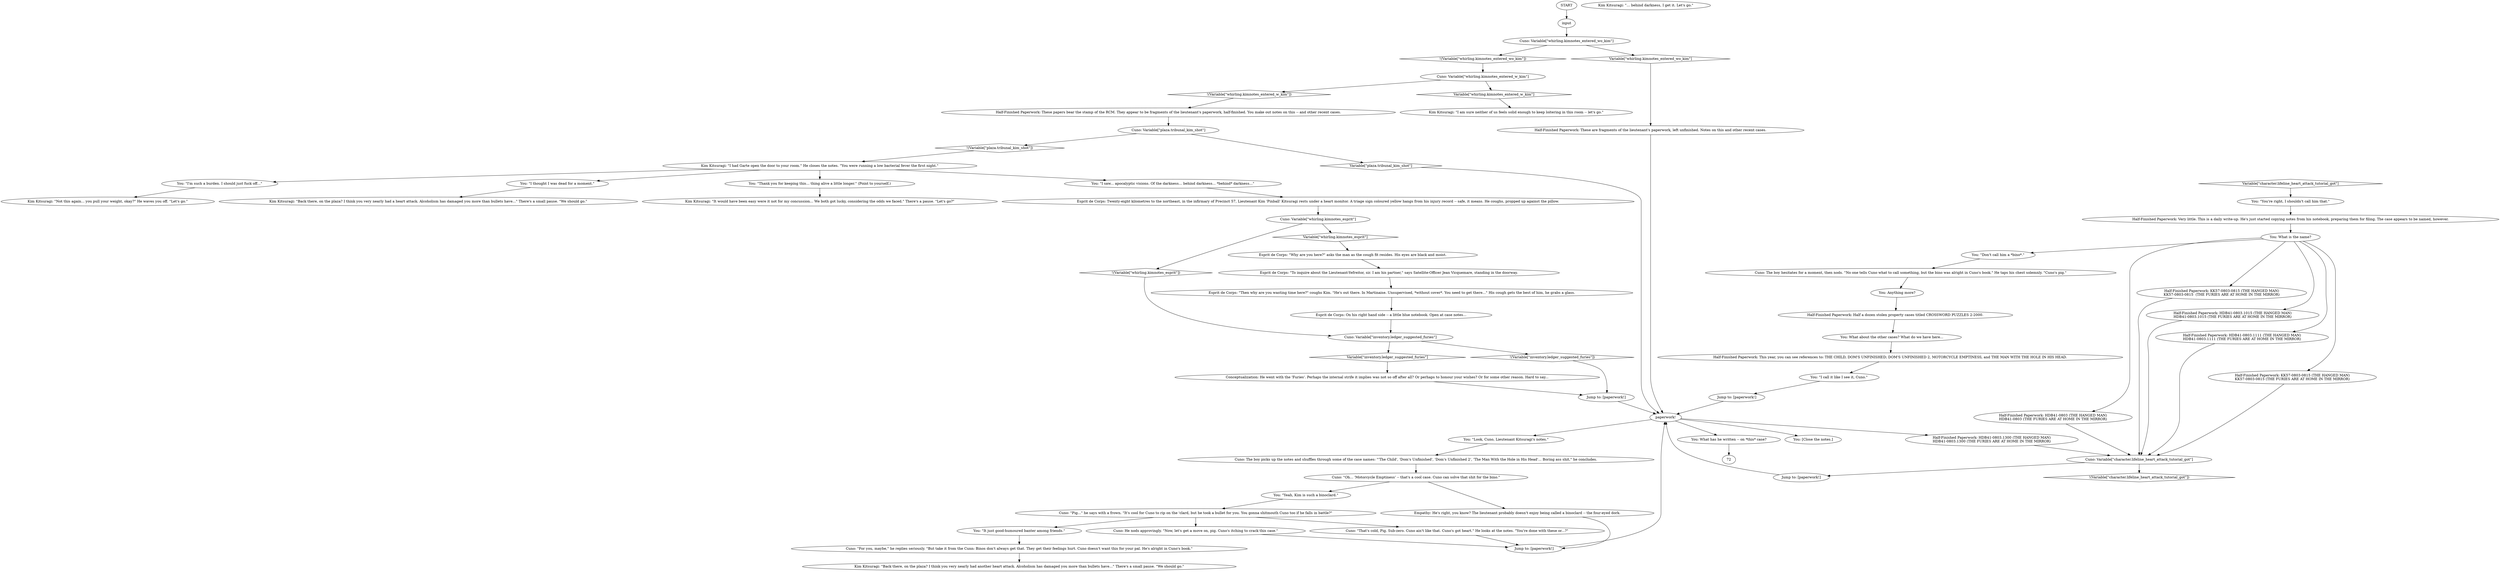 # WHIRLING F2 / KIM PAPERWORK
# checking out some of kim's official paperwork on his room desk
# ==================================================
digraph G {
	  0 [label="START"];
	  1 [label="input"];
	  2 [label="Conceptualization: He went with the 'Furies'. Perhaps the internal strife it implies was not so off after all? Or perhaps to honour your wishes? Or for some other reason. Hard to say..."];
	  3 [label="Cuno: The boy picks up the notes and shuffles through some of the case names: \"'The Child', 'Dom's Unfinished', 'Dom's Unfinished 2', 'The Man With the Hole in His Head'... Boring ass shit,\" he concludes."];
	  4 [label="You: \"Yeah, Kim is such a binoclard.\""];
	  5 [label="Kim Kitsuragi: \"I had Garte open the door to your room.\" He closes the notes. \"You were running a low bacterial fever the first night.\""];
	  6 [label="Jump to: [paperwork!]"];
	  7 [label="Half-Finished Paperwork: These are fragments of the lieutenant's paperwork, left unfinished. Notes on this and other recent cases."];
	  8 [label="Esprit de Corps: \"To inquire about the Lieutenant-Yefreitor, sir. I am his partner,\" says Satellite-Officer Jean Vicquemare, standing in the doorway."];
	  9 [label="Cuno: \"Pig...\" he says with a frown. \"It's cool for Cuno to rip on the 'clard, but he took a bullet for you. You gonna shitmouth Cuno too if he falls in battle?\""];
	  10 [label="Cuno: Variable[\"whirling.kimnotes_entered_wo_kim\"]"];
	  11 [label="Variable[\"whirling.kimnotes_entered_wo_kim\"]", shape=diamond];
	  12 [label="!(Variable[\"whirling.kimnotes_entered_wo_kim\"])", shape=diamond];
	  13 [label="Cuno: Variable[\"whirling.kimnotes_entered_w_kim\"]"];
	  14 [label="Variable[\"whirling.kimnotes_entered_w_kim\"]", shape=diamond];
	  15 [label="!(Variable[\"whirling.kimnotes_entered_w_kim\"])", shape=diamond];
	  16 [label="Cuno: Variable[\"inventory.ledger_suggested_furies\"]"];
	  17 [label="Variable[\"inventory.ledger_suggested_furies\"]", shape=diamond];
	  18 [label="!(Variable[\"inventory.ledger_suggested_furies\"])", shape=diamond];
	  19 [label="You: \"Thank you for keeping this... thing alive a little longer.\" (Point to yourself.)"];
	  20 [label="You: What is the name?"];
	  21 [label="Half-Finished Paperwork: HDB41-0803 (THE HANGED MAN)\nHDB41-0803 (THE FURIES ARE AT HOME IN THE MIRROR)"];
	  22 [label="Half-Finished Paperwork: KK57-0803-0815 (THE HANGED MAN)\nKK57-0803-0815  (THE FURIES ARE AT HOME IN THE MIRROR)"];
	  23 [label="Kim Kitsuragi: \"I am sure neither of us feels solid enough to keep loitering in this room -- let's go.\""];
	  24 [label="Esprit de Corps: \"Why are you here?\" asks the man as the cough fit resides. His eyes are black and moist."];
	  25 [label="Cuno: The boy hesitates for a moment, then nods. \"No one tells Cuno what to call something, but the bino was alright in Cuno's book.\" He taps his chest solemnly. \"Cuno's pig.\""];
	  26 [label="You: \"I saw... apocalyptic visions. Of the darkness... behind darkness... *behind* darkness...\""];
	  27 [label="Cuno: Variable[\"whirling.kimnotes_esprit\"]"];
	  28 [label="Variable[\"whirling.kimnotes_esprit\"]", shape=diamond];
	  29 [label="!(Variable[\"whirling.kimnotes_esprit\"])", shape=diamond];
	  30 [label="You: \"Look, Cuno, Lieutenant Kitsuragi's notes.\""];
	  31 [label="Cuno: \"For you, maybe,\" he replies seriously. \"But take it from the Cunn: Binos don't always get that. They get their feelings hurt. Cuno doesn't want this for your pal. He's alright in Cuno's book.\""];
	  32 [label="Jump to: [paperwork!]"];
	  33 [label="You: \"I'm such a burden. I should just fuck off...\""];
	  34 [label="Half-Finished Paperwork: HDB41-0803.1015 (THE HANGED MAN)\nHDB41-0803.1015 (THE FURIES ARE AT HOME IN THE MIRROR)"];
	  35 [label="Half-Finished Paperwork: This year, you can see references to: THE CHILD, DOM'S UNFINISHED; DOM'S UNFINISHED 2, MOTORCYCLE EMPTINESS, and THE MAN WITH THE HOLE IN HIS HEAD."];
	  36 [label="Kim Kitsuragi: \"Not this again... you pull your weight, okay?\" He waves you off. \"Let's go.\""];
	  37 [label="Kim Kitsuragi: \"It would have been easy were it not for my concussion... We both got lucky, considering the odds we faced.\" There's a pause. \"Let's go?\""];
	  38 [label="Cuno: \"Oh... 'Motorcycle Emptiness' -- that's a cool case. Cuno can solve that shit for the bino.\""];
	  39 [label="Cuno: Variable[\"plaza.tribunal_kim_shot\"]"];
	  40 [label="Variable[\"plaza.tribunal_kim_shot\"]", shape=diamond];
	  41 [label="!(Variable[\"plaza.tribunal_kim_shot\"])", shape=diamond];
	  42 [label="You: \"I thought I was dead for a moment.\""];
	  43 [label="You: What has he written -- on *this* case?"];
	  44 [label="Half-Finished Paperwork: HDB41-0803.1111 (THE HANGED MAN)\nHDB41-0803.1111 (THE FURIES ARE AT HOME IN THE MIRROR)"];
	  45 [label="Esprit de Corps: On his right hand side -- a little blue notebook. Open at case notes..."];
	  46 [label="You: \"It just good-humoured banter among friends.\""];
	  47 [label="Half-Finished Paperwork: These papers bear the stamp of the RCM. They appear to be fragments of the lieutenant's paperwork, half-finished. You make out notes on this -- and other recent cases."];
	  48 [label="Half-Finished Paperwork: Half a dozen stolen property cases titled CROSSWORD PUZZLES 2-2000."];
	  49 [label="Kim Kitsuragi: \"Back there, on the plaza? I think you very nearly had a heart attack. Alcoholism has damaged you more than bullets have...\" There's a small pause. \"We should go.\""];
	  50 [label="Esprit de Corps: \"Then why are you wasting time here?\" coughs Kim. \"He's out there. In Martinaise. Unsupervised, *without cover*. You need to get there...\" His cough gets the best of him, he grabs a glass."];
	  51 [label="paperwork!"];
	  52 [label="Kim Kitsuragi: \"... behind darkness, I get it. Let's go.\""];
	  53 [label="Esprit de Corps: Twenty-eight kilometres to the northeast, in the infirmary of Precinct 57, Lieutenant Kim 'Pinball' Kitsuragi rests under a heart monitor. A triage sign coloured yellow hangs from his injury record -- safe, it means. He coughs, propped up against the pillow."];
	  54 [label="Cuno: Variable[\"character.lifeline_heart_attack_tutorial_got\"]"];
	  55 [label="Variable[\"character.lifeline_heart_attack_tutorial_got\"]", shape=diamond];
	  56 [label="!(Variable[\"character.lifeline_heart_attack_tutorial_got\"])", shape=diamond];
	  57 [label="Jump to: [paperwork!]"];
	  58 [label="You: What about the other cases? What do we have here..."];
	  59 [label="You: [Close the notes.]"];
	  60 [label="Half-Finished Paperwork: HDB41-0803.1300 (THE HANGED MAN)\nHDB41-0803.1300 (THE FURIES ARE AT HOME IN THE MIRROR)"];
	  61 [label="Half-Finished Paperwork: KK57-0803-0815 (THE HANGED MAN)\nKK57-0803-0815 (THE FURIES ARE AT HOME IN THE MIRROR)"];
	  62 [label="You: \"Don't call him a *bino*.\""];
	  63 [label="Empathy: He's right, you know? The lieutenant probably doesn't enjoy being called a binoclard -- the four-eyed dork."];
	  64 [label="Kim Kitsuragi: \"Back there, on the plaza? I think you very nearly had another heart attack. Alcoholism has damaged you more than bullets have...\" There's a small pause. \"We should go.\""];
	  65 [label="You: \"You're right, I shouldn't call him that.\""];
	  66 [label="Cuno: \"That's cold, Pig. Sub-zero. Cuno ain't like that. Cuno's got heart.\" He looks at the notes. \"You're done with these or...?\""];
	  67 [label="Jump to: [paperwork!]"];
	  68 [label="You: Anything more?"];
	  69 [label="You: \"I call it like I see it, Cuno.\""];
	  70 [label="Cuno: He nods approvingly. \"Now, let's get a move on, pig. Cuno's itching to crack this case.\""];
	  71 [label="Half-Finished Paperwork: Very little. This is a daily write-up. He's just started copying notes from his notebook, preparing them for filing. The case appears to be named, however."];
	  0 -> 1
	  1 -> 10
	  2 -> 6
	  3 -> 38
	  4 -> 9
	  5 -> 33
	  5 -> 26
	  5 -> 19
	  5 -> 42
	  6 -> 51
	  7 -> 51
	  8 -> 50
	  9 -> 70
	  9 -> 66
	  9 -> 46
	  10 -> 11
	  10 -> 12
	  11 -> 7
	  12 -> 13
	  13 -> 14
	  13 -> 15
	  14 -> 23
	  15 -> 47
	  16 -> 17
	  16 -> 18
	  17 -> 2
	  18 -> 6
	  19 -> 37
	  20 -> 34
	  20 -> 44
	  20 -> 21
	  20 -> 22
	  20 -> 61
	  20 -> 62
	  21 -> 54
	  22 -> 54
	  24 -> 8
	  25 -> 68
	  26 -> 53
	  27 -> 28
	  27 -> 29
	  28 -> 24
	  29 -> 16
	  30 -> 3
	  31 -> 64
	  32 -> 51
	  33 -> 36
	  34 -> 54
	  35 -> 69
	  38 -> 4
	  38 -> 63
	  39 -> 40
	  39 -> 41
	  40 -> 51
	  41 -> 5
	  42 -> 49
	  43 -> 72
	  44 -> 54
	  45 -> 16
	  46 -> 31
	  47 -> 39
	  48 -> 58
	  50 -> 45
	  51 -> 59
	  51 -> 43
	  51 -> 60
	  51 -> 30
	  53 -> 27
	  54 -> 56
	  54 -> 57
	  55 -> 65
	  57 -> 51
	  58 -> 35
	  60 -> 54
	  61 -> 54
	  62 -> 25
	  63 -> 32
	  65 -> 71
	  66 -> 32
	  67 -> 51
	  68 -> 48
	  69 -> 67
	  70 -> 32
	  71 -> 20
}

